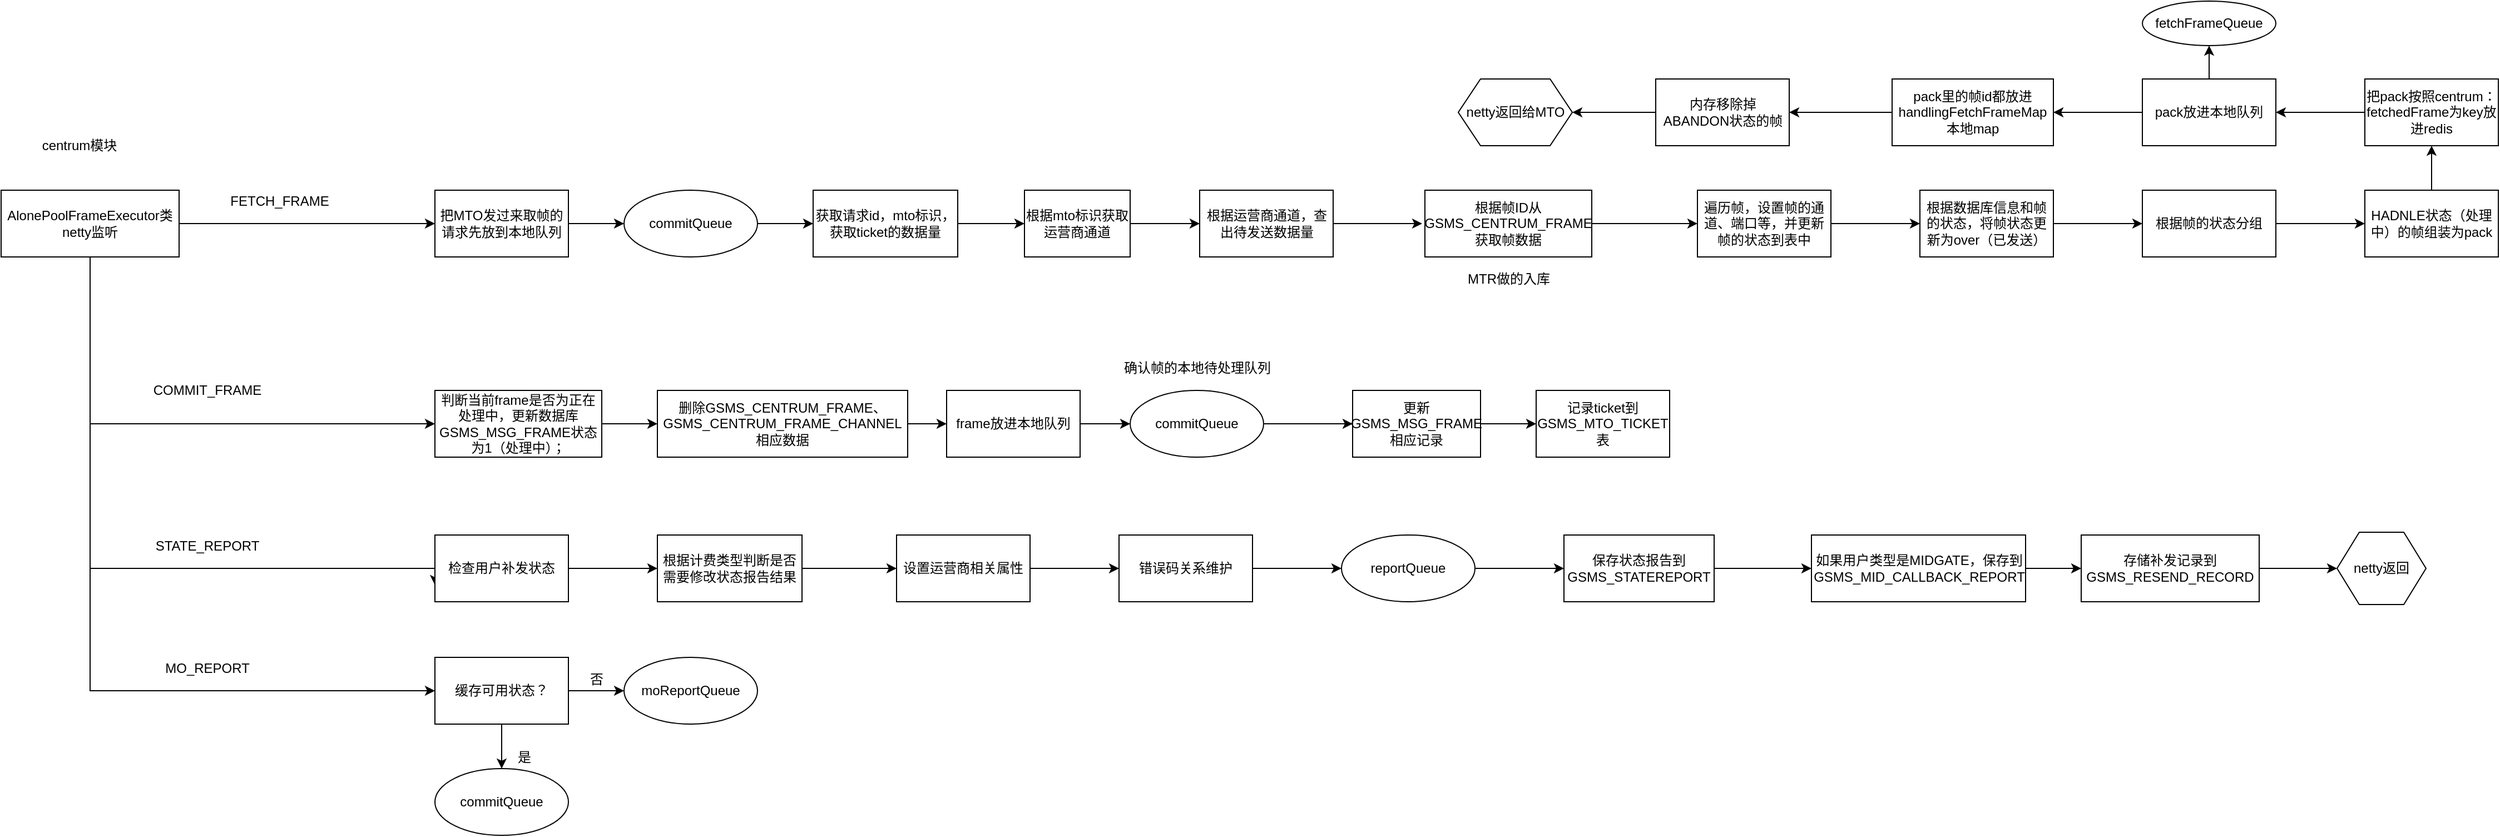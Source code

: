 <mxfile version="16.4.11" type="github">
  <diagram id="NArSTjgk6fB1Y-mOn16n" name="第 1 页">
    <mxGraphModel dx="1394" dy="616" grid="1" gridSize="10" guides="1" tooltips="1" connect="1" arrows="1" fold="1" page="1" pageScale="1" pageWidth="827" pageHeight="1169" math="0" shadow="0">
      <root>
        <mxCell id="0" />
        <mxCell id="1" parent="0" />
        <mxCell id="159618QsnPJDQl67N11D-3" value="" style="edgeStyle=orthogonalEdgeStyle;rounded=0;orthogonalLoop=1;jettySize=auto;html=1;" edge="1" parent="1" source="159618QsnPJDQl67N11D-1" target="159618QsnPJDQl67N11D-2">
          <mxGeometry relative="1" as="geometry" />
        </mxCell>
        <mxCell id="159618QsnPJDQl67N11D-41" value="" style="edgeStyle=orthogonalEdgeStyle;rounded=0;orthogonalLoop=1;jettySize=auto;html=1;" edge="1" parent="1" source="159618QsnPJDQl67N11D-1" target="159618QsnPJDQl67N11D-40">
          <mxGeometry relative="1" as="geometry">
            <Array as="points">
              <mxPoint x="120" y="470" />
            </Array>
          </mxGeometry>
        </mxCell>
        <mxCell id="159618QsnPJDQl67N11D-56" style="edgeStyle=orthogonalEdgeStyle;rounded=0;orthogonalLoop=1;jettySize=auto;html=1;entryX=0;entryY=0.75;entryDx=0;entryDy=0;" edge="1" parent="1" source="159618QsnPJDQl67N11D-1" target="159618QsnPJDQl67N11D-54">
          <mxGeometry relative="1" as="geometry">
            <Array as="points">
              <mxPoint x="120" y="600" />
              <mxPoint x="430" y="600" />
            </Array>
          </mxGeometry>
        </mxCell>
        <mxCell id="159618QsnPJDQl67N11D-76" style="edgeStyle=orthogonalEdgeStyle;rounded=0;orthogonalLoop=1;jettySize=auto;html=1;entryX=0;entryY=0.5;entryDx=0;entryDy=0;" edge="1" parent="1" source="159618QsnPJDQl67N11D-1" target="159618QsnPJDQl67N11D-67">
          <mxGeometry relative="1" as="geometry">
            <Array as="points">
              <mxPoint x="120" y="710" />
            </Array>
          </mxGeometry>
        </mxCell>
        <mxCell id="159618QsnPJDQl67N11D-1" value="AlonePoolFrameExecutor类netty监听" style="whiteSpace=wrap;html=1;" vertex="1" parent="1">
          <mxGeometry x="40" y="260" width="160" height="60" as="geometry" />
        </mxCell>
        <mxCell id="159618QsnPJDQl67N11D-6" value="" style="edgeStyle=orthogonalEdgeStyle;rounded=0;orthogonalLoop=1;jettySize=auto;html=1;" edge="1" parent="1" source="159618QsnPJDQl67N11D-2" target="159618QsnPJDQl67N11D-5">
          <mxGeometry relative="1" as="geometry" />
        </mxCell>
        <mxCell id="159618QsnPJDQl67N11D-2" value="把MTO发过来取帧的请求先放到本地队列" style="whiteSpace=wrap;html=1;" vertex="1" parent="1">
          <mxGeometry x="430" y="260" width="120" height="60" as="geometry" />
        </mxCell>
        <mxCell id="159618QsnPJDQl67N11D-4" value="FETCH_FRAME" style="text;html=1;align=center;verticalAlign=middle;resizable=0;points=[];autosize=1;strokeColor=none;fillColor=none;" vertex="1" parent="1">
          <mxGeometry x="240" y="260" width="100" height="20" as="geometry" />
        </mxCell>
        <mxCell id="159618QsnPJDQl67N11D-8" value="" style="edgeStyle=orthogonalEdgeStyle;rounded=0;orthogonalLoop=1;jettySize=auto;html=1;" edge="1" parent="1" source="159618QsnPJDQl67N11D-5" target="159618QsnPJDQl67N11D-7">
          <mxGeometry relative="1" as="geometry" />
        </mxCell>
        <mxCell id="159618QsnPJDQl67N11D-5" value="commitQueue" style="ellipse;whiteSpace=wrap;html=1;" vertex="1" parent="1">
          <mxGeometry x="600" y="260" width="120" height="60" as="geometry" />
        </mxCell>
        <mxCell id="159618QsnPJDQl67N11D-10" value="" style="edgeStyle=orthogonalEdgeStyle;rounded=0;orthogonalLoop=1;jettySize=auto;html=1;" edge="1" parent="1" source="159618QsnPJDQl67N11D-7" target="159618QsnPJDQl67N11D-9">
          <mxGeometry relative="1" as="geometry" />
        </mxCell>
        <mxCell id="159618QsnPJDQl67N11D-7" value="获取请求id，mto标识，获取ticket的数据量" style="whiteSpace=wrap;html=1;" vertex="1" parent="1">
          <mxGeometry x="770" y="260" width="130" height="60" as="geometry" />
        </mxCell>
        <mxCell id="159618QsnPJDQl67N11D-12" value="" style="edgeStyle=orthogonalEdgeStyle;rounded=0;orthogonalLoop=1;jettySize=auto;html=1;" edge="1" parent="1" source="159618QsnPJDQl67N11D-9" target="159618QsnPJDQl67N11D-11">
          <mxGeometry relative="1" as="geometry" />
        </mxCell>
        <mxCell id="159618QsnPJDQl67N11D-9" value="根据mto标识获取运营商通道" style="whiteSpace=wrap;html=1;" vertex="1" parent="1">
          <mxGeometry x="960" y="260" width="95" height="60" as="geometry" />
        </mxCell>
        <mxCell id="159618QsnPJDQl67N11D-14" value="" style="edgeStyle=orthogonalEdgeStyle;rounded=0;orthogonalLoop=1;jettySize=auto;html=1;" edge="1" parent="1" source="159618QsnPJDQl67N11D-11">
          <mxGeometry relative="1" as="geometry">
            <mxPoint x="1317.5" y="290" as="targetPoint" />
          </mxGeometry>
        </mxCell>
        <mxCell id="159618QsnPJDQl67N11D-11" value="根据运营商通道，查出待发送数据量" style="whiteSpace=wrap;html=1;" vertex="1" parent="1">
          <mxGeometry x="1117.5" y="260" width="120" height="60" as="geometry" />
        </mxCell>
        <mxCell id="159618QsnPJDQl67N11D-17" value="" style="edgeStyle=orthogonalEdgeStyle;rounded=0;orthogonalLoop=1;jettySize=auto;html=1;" edge="1" parent="1" source="159618QsnPJDQl67N11D-15" target="159618QsnPJDQl67N11D-16">
          <mxGeometry relative="1" as="geometry" />
        </mxCell>
        <mxCell id="159618QsnPJDQl67N11D-15" value="根据帧ID从GSMS_CENTRUM_FRAME获取帧数据" style="whiteSpace=wrap;html=1;" vertex="1" parent="1">
          <mxGeometry x="1320" y="260" width="150" height="60" as="geometry" />
        </mxCell>
        <mxCell id="159618QsnPJDQl67N11D-22" value="" style="edgeStyle=orthogonalEdgeStyle;rounded=0;orthogonalLoop=1;jettySize=auto;html=1;" edge="1" parent="1" source="159618QsnPJDQl67N11D-16" target="159618QsnPJDQl67N11D-21">
          <mxGeometry relative="1" as="geometry" />
        </mxCell>
        <mxCell id="159618QsnPJDQl67N11D-16" value="遍历帧，设置帧的通道、端口等，并更新帧的状态到表中" style="whiteSpace=wrap;html=1;" vertex="1" parent="1">
          <mxGeometry x="1565" y="260" width="120" height="60" as="geometry" />
        </mxCell>
        <mxCell id="159618QsnPJDQl67N11D-18" value="MTR做的入库" style="text;html=1;align=center;verticalAlign=middle;resizable=0;points=[];autosize=1;strokeColor=none;fillColor=none;" vertex="1" parent="1">
          <mxGeometry x="1350" y="330" width="90" height="20" as="geometry" />
        </mxCell>
        <mxCell id="159618QsnPJDQl67N11D-24" value="" style="edgeStyle=orthogonalEdgeStyle;rounded=0;orthogonalLoop=1;jettySize=auto;html=1;" edge="1" parent="1" source="159618QsnPJDQl67N11D-21" target="159618QsnPJDQl67N11D-23">
          <mxGeometry relative="1" as="geometry" />
        </mxCell>
        <mxCell id="159618QsnPJDQl67N11D-21" value="根据数据库信息和帧的状态，将帧状态更新为over（已发送）" style="whiteSpace=wrap;html=1;" vertex="1" parent="1">
          <mxGeometry x="1765" y="260" width="120" height="60" as="geometry" />
        </mxCell>
        <mxCell id="159618QsnPJDQl67N11D-26" value="" style="edgeStyle=orthogonalEdgeStyle;rounded=0;orthogonalLoop=1;jettySize=auto;html=1;" edge="1" parent="1" source="159618QsnPJDQl67N11D-23" target="159618QsnPJDQl67N11D-25">
          <mxGeometry relative="1" as="geometry" />
        </mxCell>
        <mxCell id="159618QsnPJDQl67N11D-23" value="根据帧的状态分组" style="whiteSpace=wrap;html=1;" vertex="1" parent="1">
          <mxGeometry x="1965" y="260" width="120" height="60" as="geometry" />
        </mxCell>
        <mxCell id="159618QsnPJDQl67N11D-28" value="" style="edgeStyle=orthogonalEdgeStyle;rounded=0;orthogonalLoop=1;jettySize=auto;html=1;" edge="1" parent="1" source="159618QsnPJDQl67N11D-25" target="159618QsnPJDQl67N11D-27">
          <mxGeometry relative="1" as="geometry" />
        </mxCell>
        <mxCell id="159618QsnPJDQl67N11D-25" value="HADNLE状态（处理中）的帧组装为pack" style="whiteSpace=wrap;html=1;" vertex="1" parent="1">
          <mxGeometry x="2165" y="260" width="120" height="60" as="geometry" />
        </mxCell>
        <mxCell id="159618QsnPJDQl67N11D-30" value="" style="edgeStyle=orthogonalEdgeStyle;rounded=0;orthogonalLoop=1;jettySize=auto;html=1;" edge="1" parent="1" source="159618QsnPJDQl67N11D-27" target="159618QsnPJDQl67N11D-29">
          <mxGeometry relative="1" as="geometry" />
        </mxCell>
        <mxCell id="159618QsnPJDQl67N11D-27" value="把pack按照centrum：fetchedFrame为key放进redis" style="whiteSpace=wrap;html=1;" vertex="1" parent="1">
          <mxGeometry x="2165" y="160" width="120" height="60" as="geometry" />
        </mxCell>
        <mxCell id="159618QsnPJDQl67N11D-32" value="" style="edgeStyle=orthogonalEdgeStyle;rounded=0;orthogonalLoop=1;jettySize=auto;html=1;" edge="1" parent="1" source="159618QsnPJDQl67N11D-29" target="159618QsnPJDQl67N11D-31">
          <mxGeometry relative="1" as="geometry" />
        </mxCell>
        <mxCell id="159618QsnPJDQl67N11D-34" value="" style="edgeStyle=orthogonalEdgeStyle;rounded=0;orthogonalLoop=1;jettySize=auto;html=1;" edge="1" parent="1" source="159618QsnPJDQl67N11D-29" target="159618QsnPJDQl67N11D-33">
          <mxGeometry relative="1" as="geometry" />
        </mxCell>
        <mxCell id="159618QsnPJDQl67N11D-29" value="pack放进本地队列" style="whiteSpace=wrap;html=1;" vertex="1" parent="1">
          <mxGeometry x="1965" y="160" width="120" height="60" as="geometry" />
        </mxCell>
        <mxCell id="159618QsnPJDQl67N11D-31" value="fetchFrameQueue" style="ellipse;whiteSpace=wrap;html=1;" vertex="1" parent="1">
          <mxGeometry x="1965" y="90" width="120" height="40" as="geometry" />
        </mxCell>
        <mxCell id="159618QsnPJDQl67N11D-36" value="" style="edgeStyle=orthogonalEdgeStyle;rounded=0;orthogonalLoop=1;jettySize=auto;html=1;" edge="1" parent="1" source="159618QsnPJDQl67N11D-33" target="159618QsnPJDQl67N11D-35">
          <mxGeometry relative="1" as="geometry" />
        </mxCell>
        <mxCell id="159618QsnPJDQl67N11D-33" value="pack里的帧id都放进handlingFetchFrameMap本地map" style="whiteSpace=wrap;html=1;" vertex="1" parent="1">
          <mxGeometry x="1740" y="160" width="145" height="60" as="geometry" />
        </mxCell>
        <mxCell id="159618QsnPJDQl67N11D-38" value="" style="edgeStyle=orthogonalEdgeStyle;rounded=0;orthogonalLoop=1;jettySize=auto;html=1;" edge="1" parent="1" source="159618QsnPJDQl67N11D-35" target="159618QsnPJDQl67N11D-37">
          <mxGeometry relative="1" as="geometry" />
        </mxCell>
        <mxCell id="159618QsnPJDQl67N11D-35" value="内存移除掉ABANDON状态的帧" style="whiteSpace=wrap;html=1;" vertex="1" parent="1">
          <mxGeometry x="1527.5" y="160" width="120" height="60" as="geometry" />
        </mxCell>
        <mxCell id="159618QsnPJDQl67N11D-37" value="netty返回给MTO" style="shape=hexagon;perimeter=hexagonPerimeter2;whiteSpace=wrap;html=1;fixedSize=1;" vertex="1" parent="1">
          <mxGeometry x="1350" y="160" width="102.5" height="60" as="geometry" />
        </mxCell>
        <mxCell id="159618QsnPJDQl67N11D-44" value="" style="edgeStyle=orthogonalEdgeStyle;rounded=0;orthogonalLoop=1;jettySize=auto;html=1;" edge="1" parent="1" source="159618QsnPJDQl67N11D-40" target="159618QsnPJDQl67N11D-43">
          <mxGeometry relative="1" as="geometry" />
        </mxCell>
        <mxCell id="159618QsnPJDQl67N11D-40" value="判断当前frame是否为正在处理中，更新数据库GSMS_MSG_FRAME状态为1（处理中）；" style="whiteSpace=wrap;html=1;" vertex="1" parent="1">
          <mxGeometry x="430" y="440" width="150" height="60" as="geometry" />
        </mxCell>
        <mxCell id="159618QsnPJDQl67N11D-42" value="COMMIT_FRAME" style="text;html=1;align=center;verticalAlign=middle;resizable=0;points=[];autosize=1;strokeColor=none;fillColor=none;" vertex="1" parent="1">
          <mxGeometry x="170" y="430" width="110" height="20" as="geometry" />
        </mxCell>
        <mxCell id="159618QsnPJDQl67N11D-46" value="" style="edgeStyle=orthogonalEdgeStyle;rounded=0;orthogonalLoop=1;jettySize=auto;html=1;" edge="1" parent="1" source="159618QsnPJDQl67N11D-43" target="159618QsnPJDQl67N11D-45">
          <mxGeometry relative="1" as="geometry" />
        </mxCell>
        <mxCell id="159618QsnPJDQl67N11D-43" value="删除GSMS_CENTRUM_FRAME、GSMS_CENTRUM_FRAME_CHANNEL相应数据" style="whiteSpace=wrap;html=1;" vertex="1" parent="1">
          <mxGeometry x="630" y="440" width="225" height="60" as="geometry" />
        </mxCell>
        <mxCell id="159618QsnPJDQl67N11D-48" value="" style="edgeStyle=orthogonalEdgeStyle;rounded=0;orthogonalLoop=1;jettySize=auto;html=1;" edge="1" parent="1" source="159618QsnPJDQl67N11D-45" target="159618QsnPJDQl67N11D-47">
          <mxGeometry relative="1" as="geometry" />
        </mxCell>
        <mxCell id="159618QsnPJDQl67N11D-45" value="frame放进本地队列" style="whiteSpace=wrap;html=1;" vertex="1" parent="1">
          <mxGeometry x="890" y="440" width="120" height="60" as="geometry" />
        </mxCell>
        <mxCell id="159618QsnPJDQl67N11D-51" value="" style="edgeStyle=orthogonalEdgeStyle;rounded=0;orthogonalLoop=1;jettySize=auto;html=1;" edge="1" parent="1" source="159618QsnPJDQl67N11D-47" target="159618QsnPJDQl67N11D-50">
          <mxGeometry relative="1" as="geometry" />
        </mxCell>
        <mxCell id="159618QsnPJDQl67N11D-47" value="commitQueue" style="ellipse;whiteSpace=wrap;html=1;" vertex="1" parent="1">
          <mxGeometry x="1055" y="440" width="120" height="60" as="geometry" />
        </mxCell>
        <mxCell id="159618QsnPJDQl67N11D-49" value="确认帧的本地待处理队列" style="text;html=1;align=center;verticalAlign=middle;resizable=0;points=[];autosize=1;strokeColor=none;fillColor=none;" vertex="1" parent="1">
          <mxGeometry x="1040" y="410" width="150" height="20" as="geometry" />
        </mxCell>
        <mxCell id="159618QsnPJDQl67N11D-53" value="" style="edgeStyle=orthogonalEdgeStyle;rounded=0;orthogonalLoop=1;jettySize=auto;html=1;" edge="1" parent="1" source="159618QsnPJDQl67N11D-50" target="159618QsnPJDQl67N11D-52">
          <mxGeometry relative="1" as="geometry" />
        </mxCell>
        <mxCell id="159618QsnPJDQl67N11D-50" value="更新GSMS_MSG_FRAME相应记录" style="whiteSpace=wrap;html=1;" vertex="1" parent="1">
          <mxGeometry x="1255" y="440" width="115" height="60" as="geometry" />
        </mxCell>
        <mxCell id="159618QsnPJDQl67N11D-52" value="记录ticket到GSMS_MTO_TICKET表" style="whiteSpace=wrap;html=1;" vertex="1" parent="1">
          <mxGeometry x="1420" y="440" width="120" height="60" as="geometry" />
        </mxCell>
        <mxCell id="159618QsnPJDQl67N11D-58" value="" style="edgeStyle=orthogonalEdgeStyle;rounded=0;orthogonalLoop=1;jettySize=auto;html=1;" edge="1" parent="1" source="159618QsnPJDQl67N11D-54" target="159618QsnPJDQl67N11D-57">
          <mxGeometry relative="1" as="geometry" />
        </mxCell>
        <mxCell id="159618QsnPJDQl67N11D-54" value="检查用户补发状态" style="whiteSpace=wrap;html=1;" vertex="1" parent="1">
          <mxGeometry x="430" y="570" width="120" height="60" as="geometry" />
        </mxCell>
        <mxCell id="159618QsnPJDQl67N11D-60" value="" style="edgeStyle=orthogonalEdgeStyle;rounded=0;orthogonalLoop=1;jettySize=auto;html=1;" edge="1" parent="1" source="159618QsnPJDQl67N11D-57" target="159618QsnPJDQl67N11D-59">
          <mxGeometry relative="1" as="geometry" />
        </mxCell>
        <mxCell id="159618QsnPJDQl67N11D-57" value="根据计费类型判断是否需要修改状态报告结果" style="whiteSpace=wrap;html=1;" vertex="1" parent="1">
          <mxGeometry x="630" y="570" width="130" height="60" as="geometry" />
        </mxCell>
        <mxCell id="159618QsnPJDQl67N11D-62" value="" style="edgeStyle=orthogonalEdgeStyle;rounded=0;orthogonalLoop=1;jettySize=auto;html=1;" edge="1" parent="1" source="159618QsnPJDQl67N11D-59" target="159618QsnPJDQl67N11D-61">
          <mxGeometry relative="1" as="geometry" />
        </mxCell>
        <mxCell id="159618QsnPJDQl67N11D-59" value="设置运营商相关属性" style="whiteSpace=wrap;html=1;" vertex="1" parent="1">
          <mxGeometry x="845" y="570" width="120" height="60" as="geometry" />
        </mxCell>
        <mxCell id="159618QsnPJDQl67N11D-64" value="" style="edgeStyle=orthogonalEdgeStyle;rounded=0;orthogonalLoop=1;jettySize=auto;html=1;" edge="1" parent="1" source="159618QsnPJDQl67N11D-61" target="159618QsnPJDQl67N11D-63">
          <mxGeometry relative="1" as="geometry" />
        </mxCell>
        <mxCell id="159618QsnPJDQl67N11D-61" value="错误码关系维护" style="whiteSpace=wrap;html=1;" vertex="1" parent="1">
          <mxGeometry x="1045" y="570" width="120" height="60" as="geometry" />
        </mxCell>
        <mxCell id="159618QsnPJDQl67N11D-79" value="" style="edgeStyle=orthogonalEdgeStyle;rounded=0;orthogonalLoop=1;jettySize=auto;html=1;" edge="1" parent="1" source="159618QsnPJDQl67N11D-63" target="159618QsnPJDQl67N11D-78">
          <mxGeometry relative="1" as="geometry" />
        </mxCell>
        <mxCell id="159618QsnPJDQl67N11D-63" value="reportQueue" style="ellipse;whiteSpace=wrap;html=1;" vertex="1" parent="1">
          <mxGeometry x="1245" y="570" width="120" height="60" as="geometry" />
        </mxCell>
        <mxCell id="159618QsnPJDQl67N11D-66" value="STATE_REPORT" style="text;html=1;align=center;verticalAlign=middle;resizable=0;points=[];autosize=1;strokeColor=none;fillColor=none;" vertex="1" parent="1">
          <mxGeometry x="170" y="570" width="110" height="20" as="geometry" />
        </mxCell>
        <mxCell id="159618QsnPJDQl67N11D-71" value="" style="edgeStyle=orthogonalEdgeStyle;rounded=0;orthogonalLoop=1;jettySize=auto;html=1;" edge="1" parent="1" source="159618QsnPJDQl67N11D-67" target="159618QsnPJDQl67N11D-70">
          <mxGeometry relative="1" as="geometry" />
        </mxCell>
        <mxCell id="159618QsnPJDQl67N11D-73" value="" style="edgeStyle=orthogonalEdgeStyle;rounded=0;orthogonalLoop=1;jettySize=auto;html=1;" edge="1" parent="1" source="159618QsnPJDQl67N11D-67" target="159618QsnPJDQl67N11D-72">
          <mxGeometry relative="1" as="geometry" />
        </mxCell>
        <mxCell id="159618QsnPJDQl67N11D-67" value="缓存可用状态？" style="whiteSpace=wrap;html=1;" vertex="1" parent="1">
          <mxGeometry x="430" y="680" width="120" height="60" as="geometry" />
        </mxCell>
        <mxCell id="159618QsnPJDQl67N11D-70" value="moReportQueue" style="ellipse;whiteSpace=wrap;html=1;" vertex="1" parent="1">
          <mxGeometry x="600" y="680" width="120" height="60" as="geometry" />
        </mxCell>
        <mxCell id="159618QsnPJDQl67N11D-72" value="commitQueue" style="ellipse;whiteSpace=wrap;html=1;" vertex="1" parent="1">
          <mxGeometry x="430" y="780" width="120" height="60" as="geometry" />
        </mxCell>
        <mxCell id="159618QsnPJDQl67N11D-74" value="是" style="text;html=1;align=center;verticalAlign=middle;resizable=0;points=[];autosize=1;strokeColor=none;fillColor=none;" vertex="1" parent="1">
          <mxGeometry x="495" y="760" width="30" height="20" as="geometry" />
        </mxCell>
        <mxCell id="159618QsnPJDQl67N11D-75" value="否" style="text;html=1;align=center;verticalAlign=middle;resizable=0;points=[];autosize=1;strokeColor=none;fillColor=none;" vertex="1" parent="1">
          <mxGeometry x="560" y="690" width="30" height="20" as="geometry" />
        </mxCell>
        <mxCell id="159618QsnPJDQl67N11D-77" value="MO_REPORT" style="text;html=1;align=center;verticalAlign=middle;resizable=0;points=[];autosize=1;strokeColor=none;fillColor=none;" vertex="1" parent="1">
          <mxGeometry x="180" y="680" width="90" height="20" as="geometry" />
        </mxCell>
        <mxCell id="159618QsnPJDQl67N11D-81" value="" style="edgeStyle=orthogonalEdgeStyle;rounded=0;orthogonalLoop=1;jettySize=auto;html=1;" edge="1" parent="1" source="159618QsnPJDQl67N11D-78" target="159618QsnPJDQl67N11D-80">
          <mxGeometry relative="1" as="geometry" />
        </mxCell>
        <mxCell id="159618QsnPJDQl67N11D-78" value="保存状态报告到GSMS_STATEREPORT" style="whiteSpace=wrap;html=1;" vertex="1" parent="1">
          <mxGeometry x="1445" y="570" width="135" height="60" as="geometry" />
        </mxCell>
        <mxCell id="159618QsnPJDQl67N11D-83" value="" style="edgeStyle=orthogonalEdgeStyle;rounded=0;orthogonalLoop=1;jettySize=auto;html=1;" edge="1" parent="1" source="159618QsnPJDQl67N11D-80" target="159618QsnPJDQl67N11D-82">
          <mxGeometry relative="1" as="geometry" />
        </mxCell>
        <mxCell id="159618QsnPJDQl67N11D-80" value="如果用户类型是MIDGATE，保存到GSMS_MID_CALLBACK_REPORT" style="whiteSpace=wrap;html=1;" vertex="1" parent="1">
          <mxGeometry x="1667.5" y="570" width="192.5" height="60" as="geometry" />
        </mxCell>
        <mxCell id="159618QsnPJDQl67N11D-86" value="" style="edgeStyle=orthogonalEdgeStyle;rounded=0;orthogonalLoop=1;jettySize=auto;html=1;" edge="1" parent="1" source="159618QsnPJDQl67N11D-82" target="159618QsnPJDQl67N11D-85">
          <mxGeometry relative="1" as="geometry" />
        </mxCell>
        <mxCell id="159618QsnPJDQl67N11D-82" value="存储补发记录到GSMS_RESEND_RECORD" style="whiteSpace=wrap;html=1;" vertex="1" parent="1">
          <mxGeometry x="1910" y="570" width="160" height="60" as="geometry" />
        </mxCell>
        <mxCell id="159618QsnPJDQl67N11D-84" value="centrum模块" style="text;html=1;align=center;verticalAlign=middle;resizable=0;points=[];autosize=1;strokeColor=none;fillColor=none;" vertex="1" parent="1">
          <mxGeometry x="70" y="210" width="80" height="20" as="geometry" />
        </mxCell>
        <mxCell id="159618QsnPJDQl67N11D-85" value="netty返回" style="shape=hexagon;perimeter=hexagonPerimeter2;whiteSpace=wrap;html=1;fixedSize=1;" vertex="1" parent="1">
          <mxGeometry x="2140" y="567.5" width="80" height="65" as="geometry" />
        </mxCell>
      </root>
    </mxGraphModel>
  </diagram>
</mxfile>
